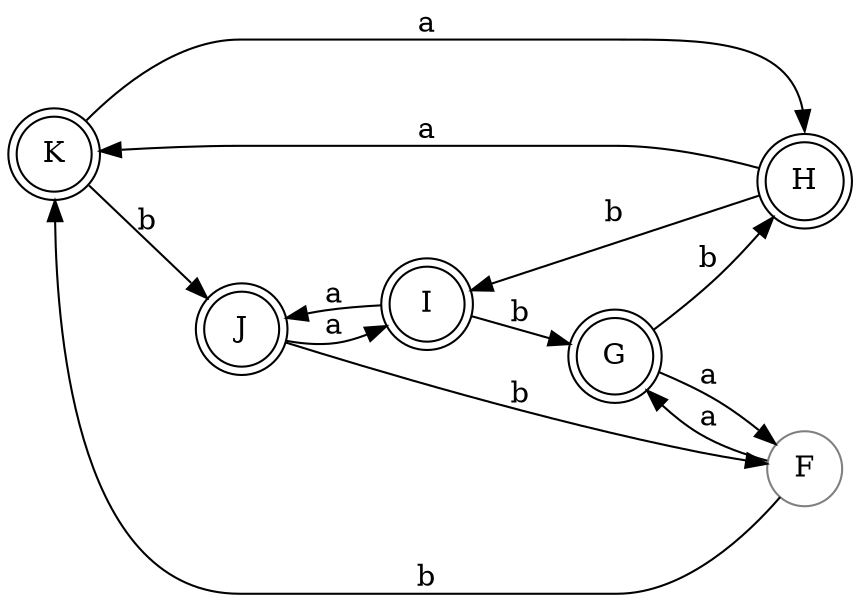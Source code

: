 digraph G{
  rankdir=LR;
  K, J, G, I, H [shape = doublecircle];
  F [color = "#808080", shape = circle];
  F -> G [label = "a"];
  F -> K [label = "b"];
  K -> H:n [label = "a"];
  K -> J [label = "b"];
  J -> I [label = "a"];
  J -> F [label = "b"];

  G -> F [label = "a"];
  G -> H [label = "b"];
  H -> K [label = "a"];
  H -> I [label = "b"];
  I -> J [label = "a"];
  I -> G [label = "b"];
}
